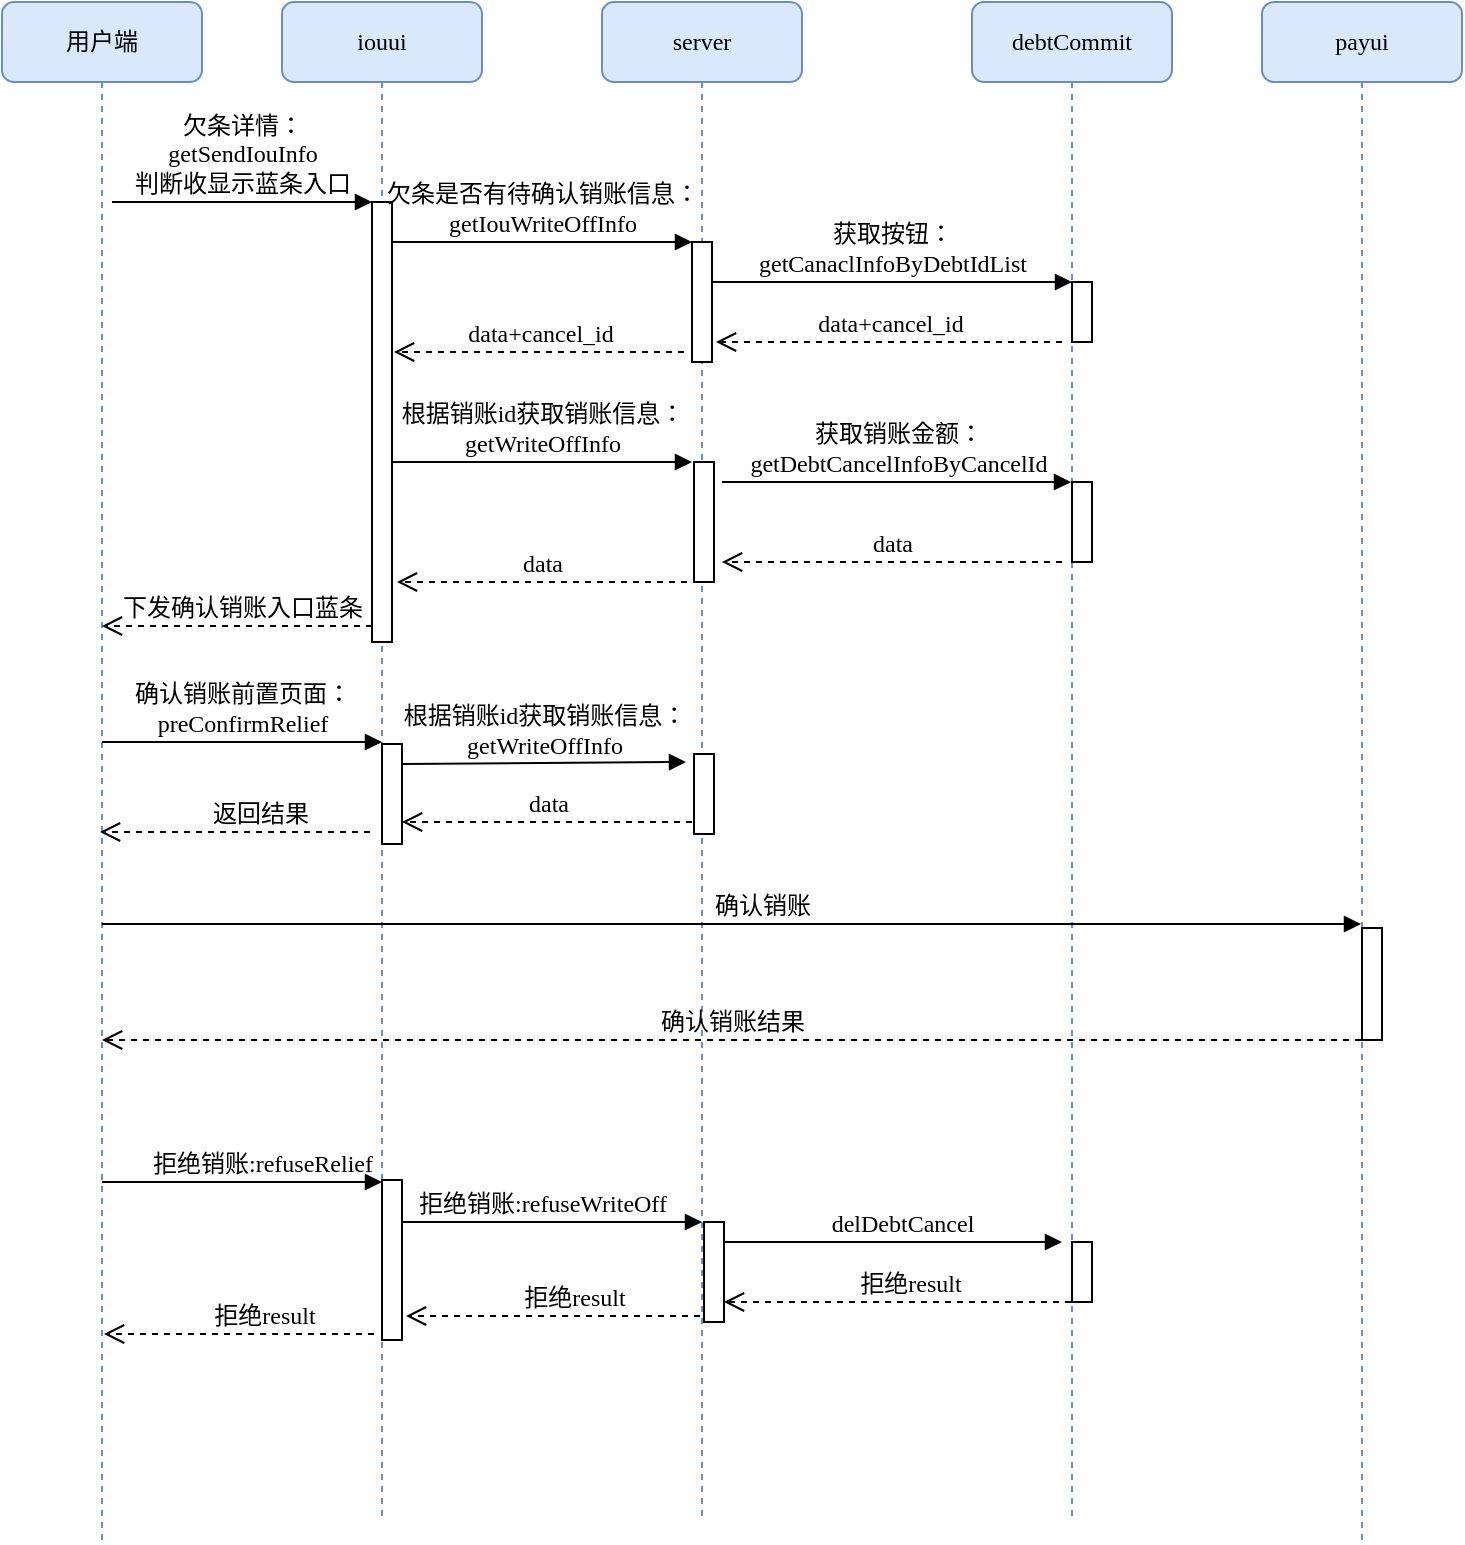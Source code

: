 <mxfile version="12.2.6" type="github" pages="1"><diagram name="Page-1" id="13e1069c-82ec-6db2-03f1-153e76fe0fe0"><mxGraphModel dx="854" dy="436" grid="1" gridSize="10" guides="1" tooltips="1" connect="1" arrows="1" fold="1" page="1" pageScale="1" pageWidth="3300" pageHeight="2339" background="#ffffff" math="0" shadow="0"><root><mxCell id="0"/><mxCell id="1" parent="0"/><mxCell id="7baba1c4bc27f4b0-2" value="iouui" style="shape=umlLifeline;perimeter=lifelinePerimeter;whiteSpace=wrap;html=1;container=1;collapsible=0;recursiveResize=0;outlineConnect=0;rounded=1;shadow=0;comic=0;labelBackgroundColor=none;strokeWidth=1;fontFamily=Verdana;fontSize=12;align=center;fillColor=#dae8fc;strokeColor=#6c8ebf;" parent="1" vertex="1"><mxGeometry x="240" y="80" width="100" height="760" as="geometry"/></mxCell><mxCell id="7baba1c4bc27f4b0-10" value="" style="html=1;points=[];perimeter=orthogonalPerimeter;rounded=0;shadow=0;comic=0;labelBackgroundColor=none;strokeWidth=1;fontFamily=Verdana;fontSize=12;align=center;" parent="7baba1c4bc27f4b0-2" vertex="1"><mxGeometry x="45" y="100" width="10" height="220" as="geometry"/></mxCell><mxCell id="FsOfHg_qTyJkPoFwxaCK-15" value="" style="html=1;points=[];perimeter=orthogonalPerimeter;rounded=0;shadow=0;comic=0;labelBackgroundColor=none;strokeWidth=1;fontFamily=Verdana;fontSize=12;align=center;" vertex="1" parent="7baba1c4bc27f4b0-2"><mxGeometry x="50" y="371" width="10" height="50" as="geometry"/></mxCell><mxCell id="7baba1c4bc27f4b0-3" value="server" style="shape=umlLifeline;perimeter=lifelinePerimeter;whiteSpace=wrap;html=1;container=1;collapsible=0;recursiveResize=0;outlineConnect=0;rounded=1;shadow=0;comic=0;labelBackgroundColor=none;strokeWidth=1;fontFamily=Verdana;fontSize=12;align=center;fillColor=#dae8fc;strokeColor=#6c8ebf;" parent="1" vertex="1"><mxGeometry x="400" y="80" width="100" height="760" as="geometry"/></mxCell><mxCell id="7baba1c4bc27f4b0-13" value="" style="html=1;points=[];perimeter=orthogonalPerimeter;rounded=0;shadow=0;comic=0;labelBackgroundColor=none;strokeWidth=1;fontFamily=Verdana;fontSize=12;align=center;" parent="7baba1c4bc27f4b0-3" vertex="1"><mxGeometry x="45" y="120" width="10" height="60" as="geometry"/></mxCell><mxCell id="FsOfHg_qTyJkPoFwxaCK-18" value="" style="html=1;points=[];perimeter=orthogonalPerimeter;rounded=0;shadow=0;comic=0;labelBackgroundColor=none;strokeWidth=1;fontFamily=Verdana;fontSize=12;align=center;" vertex="1" parent="7baba1c4bc27f4b0-3"><mxGeometry x="46" y="376" width="10" height="40" as="geometry"/></mxCell><mxCell id="7baba1c4bc27f4b0-4" value="debtCommit" style="shape=umlLifeline;perimeter=lifelinePerimeter;whiteSpace=wrap;html=1;container=1;collapsible=0;recursiveResize=0;outlineConnect=0;rounded=1;shadow=0;comic=0;labelBackgroundColor=none;strokeWidth=1;fontFamily=Verdana;fontSize=12;align=center;fillColor=#dae8fc;strokeColor=#6c8ebf;" parent="1" vertex="1"><mxGeometry x="585" y="80" width="100" height="760" as="geometry"/></mxCell><mxCell id="7baba1c4bc27f4b0-16" value="" style="html=1;points=[];perimeter=orthogonalPerimeter;rounded=0;shadow=0;comic=0;labelBackgroundColor=none;strokeWidth=1;fontFamily=Verdana;fontSize=12;align=center;" parent="7baba1c4bc27f4b0-4" vertex="1"><mxGeometry x="50" y="140" width="10" height="30" as="geometry"/></mxCell><mxCell id="FsOfHg_qTyJkPoFwxaCK-13" value="" style="html=1;points=[];perimeter=orthogonalPerimeter;rounded=0;shadow=0;comic=0;labelBackgroundColor=none;strokeWidth=1;fontFamily=Verdana;fontSize=12;align=center;" vertex="1" parent="7baba1c4bc27f4b0-4"><mxGeometry x="50" y="240" width="10" height="40" as="geometry"/></mxCell><mxCell id="FsOfHg_qTyJkPoFwxaCK-34" value="" style="html=1;points=[];perimeter=orthogonalPerimeter;rounded=0;shadow=0;comic=0;labelBackgroundColor=none;strokeWidth=1;fontFamily=Verdana;fontSize=12;align=center;" vertex="1" parent="7baba1c4bc27f4b0-4"><mxGeometry x="50" y="620" width="10" height="30" as="geometry"/></mxCell><mxCell id="7baba1c4bc27f4b0-8" value="用户端" style="shape=umlLifeline;perimeter=lifelinePerimeter;whiteSpace=wrap;html=1;container=1;collapsible=0;recursiveResize=0;outlineConnect=0;rounded=1;shadow=0;comic=0;labelBackgroundColor=none;strokeWidth=1;fontFamily=Verdana;fontSize=12;align=center;fillColor=#dae8fc;strokeColor=#6c8ebf;" parent="1" vertex="1"><mxGeometry x="100" y="80" width="100" height="770" as="geometry"/></mxCell><mxCell id="7baba1c4bc27f4b0-17" value="获取按钮：&lt;br&gt;getCanaclInfoByDebtIdList" style="html=1;verticalAlign=bottom;endArrow=block;labelBackgroundColor=none;fontFamily=Verdana;fontSize=12;edgeStyle=elbowEdgeStyle;elbow=vertical;" parent="1" source="7baba1c4bc27f4b0-13" target="7baba1c4bc27f4b0-16" edge="1"><mxGeometry relative="1" as="geometry"><mxPoint x="510" y="220" as="sourcePoint"/><Array as="points"><mxPoint x="460" y="220"/></Array></mxGeometry></mxCell><mxCell id="7baba1c4bc27f4b0-23" value="确认销账前置页面：&lt;br&gt;preConfirmRelief" style="html=1;verticalAlign=bottom;endArrow=block;labelBackgroundColor=none;fontFamily=Verdana;fontSize=12;" parent="1" edge="1"><mxGeometry relative="1" as="geometry"><mxPoint x="150" y="450.0" as="sourcePoint"/><mxPoint x="290" y="450" as="targetPoint"/></mxGeometry></mxCell><mxCell id="7baba1c4bc27f4b0-11" value="欠条详情：&lt;br&gt;getSendIouInfo&lt;br&gt;判断收显示蓝条入口" style="html=1;verticalAlign=bottom;endArrow=block;entryX=0;entryY=0;labelBackgroundColor=none;fontFamily=Verdana;fontSize=12;edgeStyle=elbowEdgeStyle;elbow=vertical;" parent="1" target="7baba1c4bc27f4b0-10" edge="1"><mxGeometry relative="1" as="geometry"><mxPoint x="155" y="180" as="sourcePoint"/></mxGeometry></mxCell><mxCell id="7baba1c4bc27f4b0-14" value="欠条是否有待确认销账信息：&lt;br&gt;getIouWriteOffInfo" style="html=1;verticalAlign=bottom;endArrow=block;entryX=0;entryY=0;labelBackgroundColor=none;fontFamily=Verdana;fontSize=12;edgeStyle=elbowEdgeStyle;elbow=vertical;" parent="1" source="7baba1c4bc27f4b0-10" target="7baba1c4bc27f4b0-13" edge="1"><mxGeometry relative="1" as="geometry"><mxPoint x="370" y="200" as="sourcePoint"/></mxGeometry></mxCell><mxCell id="FsOfHg_qTyJkPoFwxaCK-2" value="payui" style="shape=umlLifeline;perimeter=lifelinePerimeter;whiteSpace=wrap;html=1;container=1;collapsible=0;recursiveResize=0;outlineConnect=0;rounded=1;shadow=0;comic=0;labelBackgroundColor=none;strokeWidth=1;fontFamily=Verdana;fontSize=12;align=center;fillColor=#dae8fc;strokeColor=#6c8ebf;" vertex="1" parent="1"><mxGeometry x="730" y="80" width="100" height="770" as="geometry"/></mxCell><mxCell id="FsOfHg_qTyJkPoFwxaCK-3" value="data+cancel_id" style="html=1;verticalAlign=bottom;endArrow=open;dashed=1;endSize=8;labelBackgroundColor=none;fontFamily=Verdana;fontSize=12;" edge="1" parent="1"><mxGeometry relative="1" as="geometry"><mxPoint x="457" y="250" as="targetPoint"/><mxPoint x="630" y="250" as="sourcePoint"/></mxGeometry></mxCell><mxCell id="FsOfHg_qTyJkPoFwxaCK-4" value="data+cancel_id" style="html=1;verticalAlign=bottom;endArrow=open;dashed=1;endSize=8;labelBackgroundColor=none;fontFamily=Verdana;fontSize=12;" edge="1" parent="1"><mxGeometry relative="1" as="geometry"><mxPoint x="296" y="255" as="targetPoint"/><mxPoint x="441" y="255" as="sourcePoint"/></mxGeometry></mxCell><mxCell id="FsOfHg_qTyJkPoFwxaCK-6" value="下发确认销账入口蓝条" style="html=1;verticalAlign=bottom;endArrow=open;dashed=1;endSize=8;labelBackgroundColor=none;fontFamily=Verdana;fontSize=12;" edge="1" parent="1"><mxGeometry x="0.333" y="-25" relative="1" as="geometry"><mxPoint x="150" y="392" as="targetPoint"/><mxPoint x="285" y="392" as="sourcePoint"/><Array as="points"><mxPoint x="195" y="392"/></Array><mxPoint x="25" y="25" as="offset"/></mxGeometry></mxCell><mxCell id="FsOfHg_qTyJkPoFwxaCK-7" value="根据销账id获取销账信息：&lt;br&gt;getWriteOffInfo" style="html=1;verticalAlign=bottom;endArrow=block;entryX=0;entryY=0;labelBackgroundColor=none;fontFamily=Verdana;fontSize=12;edgeStyle=elbowEdgeStyle;elbow=vertical;" edge="1" parent="1"><mxGeometry relative="1" as="geometry"><mxPoint x="295" y="310" as="sourcePoint"/><mxPoint x="445" y="310" as="targetPoint"/></mxGeometry></mxCell><mxCell id="FsOfHg_qTyJkPoFwxaCK-8" value="data" style="html=1;verticalAlign=bottom;endArrow=open;dashed=1;endSize=8;labelBackgroundColor=none;fontFamily=Verdana;fontSize=12;" edge="1" parent="1"><mxGeometry relative="1" as="geometry"><mxPoint x="297.5" y="370" as="targetPoint"/><mxPoint x="442.5" y="370" as="sourcePoint"/></mxGeometry></mxCell><mxCell id="FsOfHg_qTyJkPoFwxaCK-9" value="" style="html=1;points=[];perimeter=orthogonalPerimeter;rounded=0;shadow=0;comic=0;labelBackgroundColor=none;strokeWidth=1;fontFamily=Verdana;fontSize=12;align=center;" vertex="1" parent="1"><mxGeometry x="446" y="310" width="10" height="60" as="geometry"/></mxCell><mxCell id="FsOfHg_qTyJkPoFwxaCK-11" value="获取销账金额：&lt;br&gt;getDebtCancelInfoByCancelId" style="html=1;verticalAlign=bottom;endArrow=block;labelBackgroundColor=none;fontFamily=Verdana;fontSize=12;edgeStyle=elbowEdgeStyle;elbow=vertical;" edge="1" parent="1" target="7baba1c4bc27f4b0-4"><mxGeometry relative="1" as="geometry"><mxPoint x="460" y="320" as="sourcePoint"/><mxPoint x="590" y="320" as="targetPoint"/><mxPoint as="offset"/></mxGeometry></mxCell><mxCell id="FsOfHg_qTyJkPoFwxaCK-12" value="data" style="html=1;verticalAlign=bottom;endArrow=open;dashed=1;endSize=8;labelBackgroundColor=none;fontFamily=Verdana;fontSize=12;" edge="1" parent="1"><mxGeometry relative="1" as="geometry"><mxPoint x="460" y="360" as="targetPoint"/><mxPoint x="630" y="360" as="sourcePoint"/></mxGeometry></mxCell><mxCell id="FsOfHg_qTyJkPoFwxaCK-14" value="返回结果" style="html=1;verticalAlign=bottom;endArrow=open;dashed=1;endSize=8;labelBackgroundColor=none;fontFamily=Verdana;fontSize=12;" edge="1" parent="1"><mxGeometry x="0.333" y="-35" relative="1" as="geometry"><mxPoint x="149" y="495" as="targetPoint"/><mxPoint x="284" y="495" as="sourcePoint"/><Array as="points"><mxPoint x="249" y="495"/><mxPoint x="229" y="495"/><mxPoint x="194" y="495"/></Array><mxPoint x="35" y="35" as="offset"/></mxGeometry></mxCell><mxCell id="FsOfHg_qTyJkPoFwxaCK-16" value="根据销账id获取销账信息：&lt;br&gt;getWriteOffInfo" style="html=1;verticalAlign=bottom;endArrow=block;labelBackgroundColor=none;fontFamily=Verdana;fontSize=12;entryX=-0.4;entryY=0.1;entryDx=0;entryDy=0;entryPerimeter=0;" edge="1" parent="1" target="FsOfHg_qTyJkPoFwxaCK-18"><mxGeometry relative="1" as="geometry"><mxPoint x="300" y="461.0" as="sourcePoint"/><mxPoint x="440" y="461" as="targetPoint"/><mxPoint as="offset"/></mxGeometry></mxCell><mxCell id="FsOfHg_qTyJkPoFwxaCK-17" value="data" style="html=1;verticalAlign=bottom;endArrow=open;dashed=1;endSize=8;labelBackgroundColor=none;fontFamily=Verdana;fontSize=12;" edge="1" parent="1"><mxGeometry relative="1" as="geometry"><mxPoint x="300" y="490" as="targetPoint"/><mxPoint x="445" y="490" as="sourcePoint"/></mxGeometry></mxCell><mxCell id="FsOfHg_qTyJkPoFwxaCK-19" value="确认销账" style="html=1;verticalAlign=bottom;endArrow=block;labelBackgroundColor=none;fontFamily=Verdana;fontSize=12;edgeStyle=elbowEdgeStyle;elbow=vertical;" edge="1" parent="1"><mxGeometry x="0.049" relative="1" as="geometry"><mxPoint x="150" y="541" as="sourcePoint"/><mxPoint x="779.5" y="541" as="targetPoint"/><mxPoint as="offset"/></mxGeometry></mxCell><mxCell id="FsOfHg_qTyJkPoFwxaCK-20" value="确认销账结果" style="html=1;verticalAlign=bottom;endArrow=open;dashed=1;endSize=8;labelBackgroundColor=none;fontFamily=Verdana;fontSize=12;" edge="1" parent="1"><mxGeometry relative="1" as="geometry"><mxPoint x="150" y="599" as="targetPoint"/><mxPoint x="779.5" y="599" as="sourcePoint"/></mxGeometry></mxCell><mxCell id="FsOfHg_qTyJkPoFwxaCK-21" value="" style="html=1;points=[];perimeter=orthogonalPerimeter;rounded=0;shadow=0;comic=0;labelBackgroundColor=none;strokeWidth=1;fontFamily=Verdana;fontSize=12;align=center;" vertex="1" parent="1"><mxGeometry x="780" y="543" width="10" height="56" as="geometry"/></mxCell><mxCell id="FsOfHg_qTyJkPoFwxaCK-25" value="拒绝销账:refuseRelief" style="html=1;verticalAlign=bottom;endArrow=block;labelBackgroundColor=none;fontFamily=Verdana;fontSize=12;" edge="1" parent="1"><mxGeometry x="0.143" relative="1" as="geometry"><mxPoint x="150" y="670.0" as="sourcePoint"/><mxPoint x="290" y="670" as="targetPoint"/><mxPoint as="offset"/></mxGeometry></mxCell><mxCell id="FsOfHg_qTyJkPoFwxaCK-27" value="拒绝result" style="html=1;verticalAlign=bottom;endArrow=open;dashed=1;endSize=8;labelBackgroundColor=none;fontFamily=Verdana;fontSize=12;" edge="1" parent="1"><mxGeometry x="0.333" y="-35" relative="1" as="geometry"><mxPoint x="151" y="746" as="targetPoint"/><mxPoint x="286" y="746" as="sourcePoint"/><Array as="points"><mxPoint x="251" y="746"/><mxPoint x="231" y="746"/><mxPoint x="196" y="746"/></Array><mxPoint x="35" y="35" as="offset"/></mxGeometry></mxCell><mxCell id="FsOfHg_qTyJkPoFwxaCK-28" value="" style="html=1;points=[];perimeter=orthogonalPerimeter;rounded=0;shadow=0;comic=0;labelBackgroundColor=none;strokeWidth=1;fontFamily=Verdana;fontSize=12;align=center;" vertex="1" parent="1"><mxGeometry x="290" y="669" width="10" height="80" as="geometry"/></mxCell><mxCell id="FsOfHg_qTyJkPoFwxaCK-29" value="拒绝销账:refuseWriteOff" style="html=1;verticalAlign=bottom;endArrow=block;labelBackgroundColor=none;fontFamily=Verdana;fontSize=12;" edge="1" parent="1"><mxGeometry x="-0.067" relative="1" as="geometry"><mxPoint x="300" y="690" as="sourcePoint"/><mxPoint x="450" y="690" as="targetPoint"/><mxPoint as="offset"/></mxGeometry></mxCell><mxCell id="FsOfHg_qTyJkPoFwxaCK-30" value="拒绝result" style="html=1;verticalAlign=bottom;endArrow=open;dashed=1;endSize=8;labelBackgroundColor=none;fontFamily=Verdana;fontSize=12;" edge="1" parent="1" source="7baba1c4bc27f4b0-4"><mxGeometry x="0.333" y="-35" relative="1" as="geometry"><mxPoint x="461" y="730" as="targetPoint"/><mxPoint x="608" y="730" as="sourcePoint"/><Array as="points"><mxPoint x="561" y="730"/><mxPoint x="541" y="730"/><mxPoint x="506" y="730"/></Array><mxPoint x="35" y="35" as="offset"/></mxGeometry></mxCell><mxCell id="FsOfHg_qTyJkPoFwxaCK-31" value="" style="html=1;points=[];perimeter=orthogonalPerimeter;rounded=0;shadow=0;comic=0;labelBackgroundColor=none;strokeWidth=1;fontFamily=Verdana;fontSize=12;align=center;" vertex="1" parent="1"><mxGeometry x="451" y="690" width="10" height="50" as="geometry"/></mxCell><mxCell id="FsOfHg_qTyJkPoFwxaCK-32" value="delDebtCancel" style="html=1;verticalAlign=bottom;endArrow=block;labelBackgroundColor=none;fontFamily=Verdana;fontSize=12;" edge="1" parent="1"><mxGeometry x="0.053" relative="1" as="geometry"><mxPoint x="461" y="700" as="sourcePoint"/><mxPoint x="630" y="700" as="targetPoint"/><mxPoint as="offset"/></mxGeometry></mxCell><mxCell id="FsOfHg_qTyJkPoFwxaCK-33" value="拒绝result" style="html=1;verticalAlign=bottom;endArrow=open;dashed=1;endSize=8;labelBackgroundColor=none;fontFamily=Verdana;fontSize=12;" edge="1" parent="1"><mxGeometry x="0.333" y="-35" relative="1" as="geometry"><mxPoint x="302" y="737" as="targetPoint"/><mxPoint x="449" y="737" as="sourcePoint"/><Array as="points"><mxPoint x="402" y="737"/><mxPoint x="382" y="737"/><mxPoint x="347" y="737"/></Array><mxPoint x="35" y="35" as="offset"/></mxGeometry></mxCell></root></mxGraphModel></diagram></mxfile>